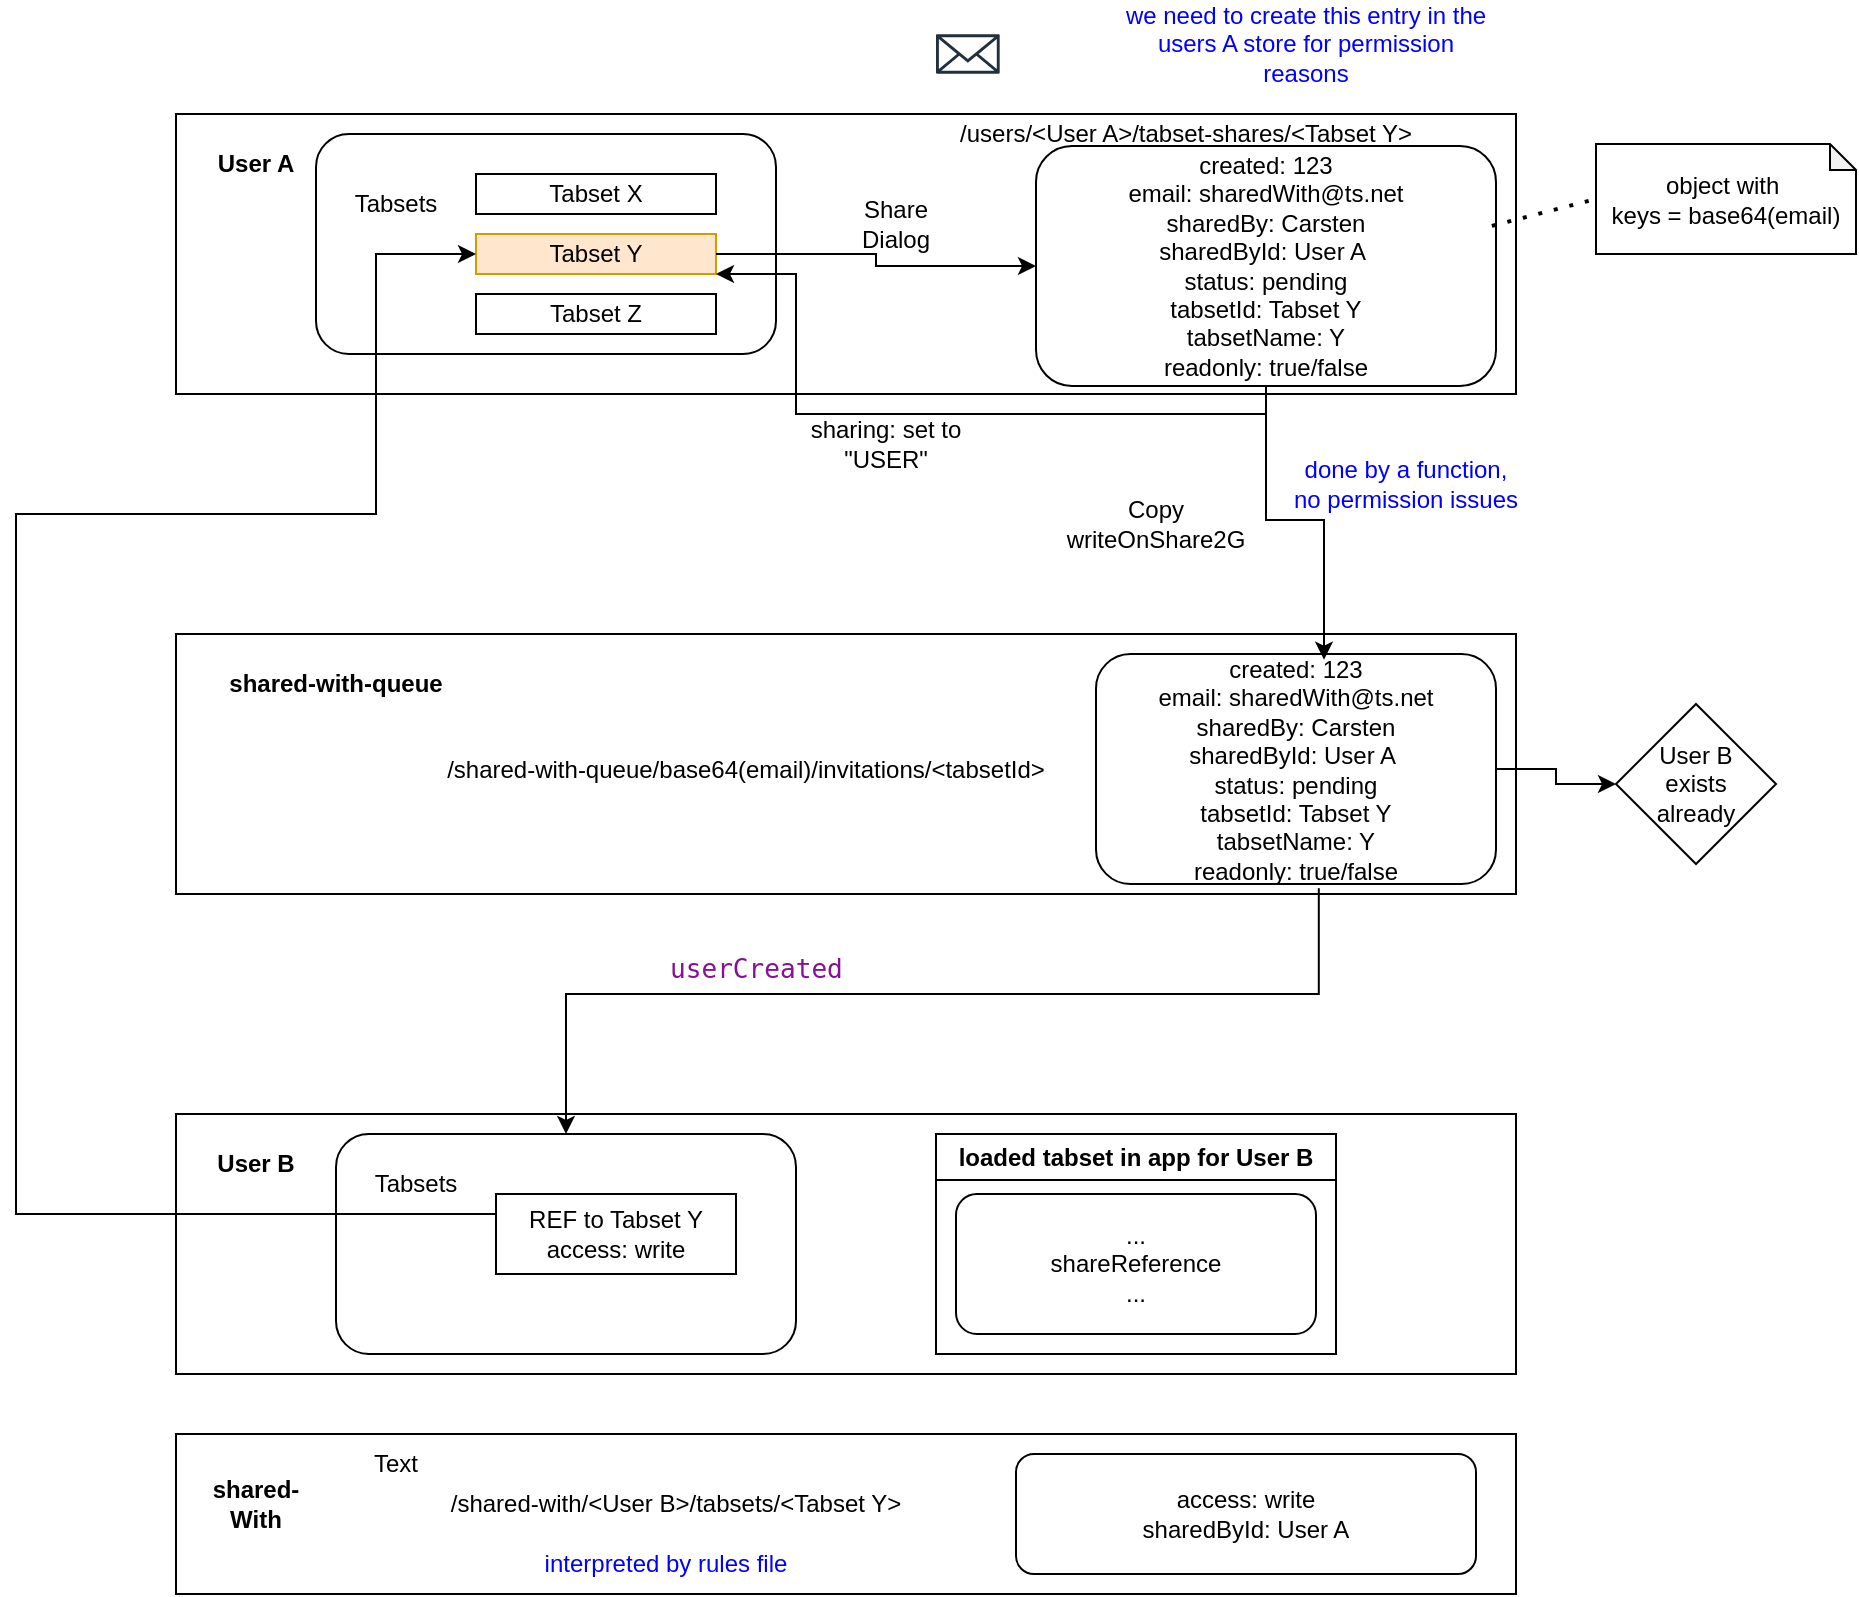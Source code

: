 <mxfile version="27.1.1">
  <diagram id="KJRLZbUMWtx5j0lMuly0" name="Page-1">
    <mxGraphModel dx="1687" dy="1126" grid="1" gridSize="10" guides="1" tooltips="1" connect="1" arrows="1" fold="1" page="1" pageScale="1" pageWidth="850" pageHeight="1100" math="0" shadow="0">
      <root>
        <mxCell id="0" />
        <mxCell id="1" parent="0" />
        <mxCell id="3" value="" style="rounded=0;whiteSpace=wrap;html=1;" parent="1" vertex="1">
          <mxGeometry x="120" y="100" width="670" height="140" as="geometry" />
        </mxCell>
        <mxCell id="4" value="&lt;b&gt;User A&lt;/b&gt;" style="text;html=1;strokeColor=none;fillColor=none;align=center;verticalAlign=middle;whiteSpace=wrap;rounded=0;" parent="1" vertex="1">
          <mxGeometry x="130" y="110" width="60" height="30" as="geometry" />
        </mxCell>
        <mxCell id="5" value="" style="rounded=1;whiteSpace=wrap;html=1;" parent="1" vertex="1">
          <mxGeometry x="190" y="110" width="230" height="110" as="geometry" />
        </mxCell>
        <mxCell id="7" value="Tabsets" style="text;html=1;strokeColor=none;fillColor=none;align=center;verticalAlign=middle;whiteSpace=wrap;rounded=0;" parent="1" vertex="1">
          <mxGeometry x="200" y="130" width="60" height="30" as="geometry" />
        </mxCell>
        <mxCell id="8" value="Tabset X" style="rounded=0;whiteSpace=wrap;html=1;" parent="1" vertex="1">
          <mxGeometry x="270" y="130" width="120" height="20" as="geometry" />
        </mxCell>
        <mxCell id="9" value="Tabset Y" style="rounded=0;whiteSpace=wrap;html=1;fillColor=#ffe6cc;strokeColor=#d79b00;" parent="1" vertex="1">
          <mxGeometry x="270" y="160" width="120" height="20" as="geometry" />
        </mxCell>
        <mxCell id="10" value="Tabset Z" style="rounded=0;whiteSpace=wrap;html=1;" parent="1" vertex="1">
          <mxGeometry x="270" y="190" width="120" height="20" as="geometry" />
        </mxCell>
        <mxCell id="51" style="edgeStyle=orthogonalEdgeStyle;rounded=0;orthogonalLoop=1;jettySize=auto;html=1;exitX=0.5;exitY=1;exitDx=0;exitDy=0;" parent="1" source="18" edge="1">
          <mxGeometry relative="1" as="geometry">
            <mxPoint x="390" y="180" as="targetPoint" />
            <Array as="points">
              <mxPoint x="665" y="250" />
              <mxPoint x="430" y="250" />
              <mxPoint x="430" y="180" />
            </Array>
          </mxGeometry>
        </mxCell>
        <mxCell id="18" value="created: 123&lt;br&gt;email: sharedWith@ts.net&lt;br&gt;sharedBy: Carsten&lt;br&gt;sharedById: User A&amp;nbsp;&lt;br&gt;status: pending&lt;br&gt;tabsetId: Tabset Y&lt;br&gt;tabsetName: Y&lt;br&gt;readonly: true/false" style="rounded=1;whiteSpace=wrap;html=1;" parent="1" vertex="1">
          <mxGeometry x="550" y="116" width="230" height="120" as="geometry" />
        </mxCell>
        <mxCell id="22" value="Share&lt;br&gt;Dialog" style="text;html=1;strokeColor=none;fillColor=none;align=center;verticalAlign=middle;whiteSpace=wrap;rounded=0;" parent="1" vertex="1">
          <mxGeometry x="450" y="140" width="60" height="30" as="geometry" />
        </mxCell>
        <mxCell id="21" style="edgeStyle=orthogonalEdgeStyle;rounded=0;orthogonalLoop=1;jettySize=auto;html=1;entryX=0;entryY=0.5;entryDx=0;entryDy=0;" parent="1" source="9" target="18" edge="1">
          <mxGeometry relative="1" as="geometry">
            <mxPoint x="640" y="165" as="targetPoint" />
          </mxGeometry>
        </mxCell>
        <mxCell id="23" value="" style="sketch=0;outlineConnect=0;fontColor=#232F3E;gradientColor=none;fillColor=#232F3D;strokeColor=none;dashed=0;verticalLabelPosition=bottom;verticalAlign=top;align=center;html=1;fontSize=12;fontStyle=0;aspect=fixed;pointerEvents=1;shape=mxgraph.aws4.email_2;" parent="1" vertex="1">
          <mxGeometry x="500" y="60" width="31.84" height="20" as="geometry" />
        </mxCell>
        <mxCell id="25" value="" style="rounded=0;whiteSpace=wrap;html=1;" parent="1" vertex="1">
          <mxGeometry x="120" y="360" width="670" height="130" as="geometry" />
        </mxCell>
        <mxCell id="26" value="&lt;b&gt;shared-with-queue&lt;/b&gt;" style="text;html=1;strokeColor=none;fillColor=none;align=center;verticalAlign=middle;whiteSpace=wrap;rounded=0;" parent="1" vertex="1">
          <mxGeometry x="140" y="370" width="120" height="30" as="geometry" />
        </mxCell>
        <mxCell id="65" style="edgeStyle=orthogonalEdgeStyle;rounded=0;orthogonalLoop=1;jettySize=auto;html=1;entryX=0;entryY=0.5;entryDx=0;entryDy=0;" parent="1" source="27" target="64" edge="1">
          <mxGeometry relative="1" as="geometry" />
        </mxCell>
        <mxCell id="27" value="created: 123&lt;br style=&quot;border-color: var(--border-color);&quot;&gt;email: sharedWith@ts.net&lt;br style=&quot;border-color: var(--border-color);&quot;&gt;sharedBy: Carsten&lt;br style=&quot;border-color: var(--border-color);&quot;&gt;sharedById: User A&amp;nbsp;&lt;br style=&quot;border-color: var(--border-color);&quot;&gt;status: pending&lt;br style=&quot;border-color: var(--border-color);&quot;&gt;tabsetId: Tabset Y&lt;br&gt;tabsetName: Y&lt;br&gt;readonly: true/false" style="rounded=1;whiteSpace=wrap;html=1;" parent="1" vertex="1">
          <mxGeometry x="580" y="370" width="200" height="115" as="geometry" />
        </mxCell>
        <mxCell id="30" style="edgeStyle=orthogonalEdgeStyle;rounded=0;orthogonalLoop=1;jettySize=auto;html=1;entryX=0.57;entryY=0.025;entryDx=0;entryDy=0;entryPerimeter=0;" parent="1" source="18" target="27" edge="1">
          <mxGeometry relative="1" as="geometry">
            <mxPoint x="700" y="210" as="sourcePoint" />
            <mxPoint x="700" y="380" as="targetPoint" />
          </mxGeometry>
        </mxCell>
        <mxCell id="31" value="Copy&lt;br&gt;writeOnShare2G" style="text;html=1;strokeColor=none;fillColor=none;align=center;verticalAlign=middle;whiteSpace=wrap;rounded=0;" parent="1" vertex="1">
          <mxGeometry x="580" y="290" width="60" height="30" as="geometry" />
        </mxCell>
        <mxCell id="32" value="" style="rounded=0;whiteSpace=wrap;html=1;" parent="1" vertex="1">
          <mxGeometry x="120" y="600" width="670" height="130" as="geometry" />
        </mxCell>
        <mxCell id="33" value="&lt;b&gt;User B&lt;br&gt;&lt;/b&gt;" style="text;html=1;strokeColor=none;fillColor=none;align=center;verticalAlign=middle;whiteSpace=wrap;rounded=0;" parent="1" vertex="1">
          <mxGeometry x="130" y="610" width="60" height="30" as="geometry" />
        </mxCell>
        <mxCell id="34" value="" style="rounded=1;whiteSpace=wrap;html=1;" parent="1" vertex="1">
          <mxGeometry x="200" y="610" width="230" height="110" as="geometry" />
        </mxCell>
        <mxCell id="35" value="Tabsets" style="text;html=1;strokeColor=none;fillColor=none;align=center;verticalAlign=middle;whiteSpace=wrap;rounded=0;" parent="1" vertex="1">
          <mxGeometry x="210" y="620" width="60" height="30" as="geometry" />
        </mxCell>
        <mxCell id="36" value="&lt;div style=&quot;background-color:#ffffff;color:#080808&quot;&gt;&lt;pre style=&quot;font-family:&#39;JetBrains Mono&#39;,monospace;font-size:9.8pt;&quot;&gt;&lt;span style=&quot;color:#871094;&quot;&gt;userCreated&lt;/span&gt;&lt;/pre&gt;&lt;/div&gt;" style="text;whiteSpace=wrap;html=1;" parent="1" vertex="1">
          <mxGeometry x="365" y="500" width="120" height="70" as="geometry" />
        </mxCell>
        <mxCell id="37" style="edgeStyle=orthogonalEdgeStyle;rounded=0;orthogonalLoop=1;jettySize=auto;html=1;exitX=0.557;exitY=1.018;exitDx=0;exitDy=0;exitPerimeter=0;entryX=0.5;entryY=0;entryDx=0;entryDy=0;" parent="1" source="27" target="34" edge="1">
          <mxGeometry relative="1" as="geometry">
            <mxPoint x="660" y="510" as="sourcePoint" />
            <mxPoint x="240" y="560" as="targetPoint" />
            <Array as="points">
              <mxPoint x="678" y="540" />
              <mxPoint x="305" y="540" />
            </Array>
          </mxGeometry>
        </mxCell>
        <mxCell id="55" style="edgeStyle=orthogonalEdgeStyle;rounded=0;orthogonalLoop=1;jettySize=auto;html=1;entryX=0;entryY=0.5;entryDx=0;entryDy=0;" parent="1" source="38" target="9" edge="1">
          <mxGeometry relative="1" as="geometry">
            <Array as="points">
              <mxPoint x="40" y="650" />
              <mxPoint x="40" y="300" />
              <mxPoint x="220" y="300" />
              <mxPoint x="220" y="170" />
            </Array>
          </mxGeometry>
        </mxCell>
        <mxCell id="38" value="REF to Tabset Y&lt;br&gt;access: write" style="rounded=0;whiteSpace=wrap;html=1;" parent="1" vertex="1">
          <mxGeometry x="280" y="640" width="120" height="40" as="geometry" />
        </mxCell>
        <mxCell id="39" value="" style="rounded=0;whiteSpace=wrap;html=1;" parent="1" vertex="1">
          <mxGeometry x="120" y="760" width="670" height="80" as="geometry" />
        </mxCell>
        <mxCell id="40" value="&lt;b&gt;shared-With&lt;/b&gt;" style="text;html=1;strokeColor=none;fillColor=none;align=center;verticalAlign=middle;whiteSpace=wrap;rounded=0;" parent="1" vertex="1">
          <mxGeometry x="130" y="780" width="60" height="30" as="geometry" />
        </mxCell>
        <mxCell id="42" value="/shared-with/&amp;lt;User B&amp;gt;/tabsets/&amp;lt;Tabset Y&amp;gt;" style="text;html=1;strokeColor=none;fillColor=none;align=center;verticalAlign=middle;whiteSpace=wrap;rounded=0;" parent="1" vertex="1">
          <mxGeometry x="190.0" y="770" width="360" height="50" as="geometry" />
        </mxCell>
        <mxCell id="46" value="&lt;font color=&quot;#0000ff&quot;&gt;we need to create this entry in the&lt;br&gt;users A store for permission&lt;br&gt;reasons&lt;/font&gt;" style="text;html=1;strokeColor=none;fillColor=none;align=center;verticalAlign=middle;whiteSpace=wrap;rounded=0;" parent="1" vertex="1">
          <mxGeometry x="570" y="50" width="230" height="30" as="geometry" />
        </mxCell>
        <mxCell id="47" value="/users/&amp;lt;User A&amp;gt;/tabset-shares/&amp;lt;Tabset Y&amp;gt;" style="text;html=1;strokeColor=none;fillColor=none;align=center;verticalAlign=middle;whiteSpace=wrap;rounded=0;" parent="1" vertex="1">
          <mxGeometry x="380" y="90" width="490" height="40" as="geometry" />
        </mxCell>
        <mxCell id="50" value="&lt;font color=&quot;#0000ff&quot;&gt;done by a function, &lt;br&gt;no permission issues&lt;/font&gt;" style="text;html=1;strokeColor=none;fillColor=none;align=center;verticalAlign=middle;whiteSpace=wrap;rounded=0;" parent="1" vertex="1">
          <mxGeometry x="620" y="270" width="230" height="30" as="geometry" />
        </mxCell>
        <mxCell id="53" value="sharing: set to &quot;USER&quot;" style="text;html=1;strokeColor=none;fillColor=none;align=center;verticalAlign=middle;whiteSpace=wrap;rounded=0;" parent="1" vertex="1">
          <mxGeometry x="420" y="250" width="110" height="30" as="geometry" />
        </mxCell>
        <mxCell id="56" value="&lt;font color=&quot;#0000ff&quot;&gt;interpreted by rules file&lt;/font&gt;" style="text;html=1;strokeColor=none;fillColor=none;align=center;verticalAlign=middle;whiteSpace=wrap;rounded=0;" parent="1" vertex="1">
          <mxGeometry x="250" y="810" width="230" height="30" as="geometry" />
        </mxCell>
        <mxCell id="58" value="access: write&lt;br&gt;sharedById: User A" style="rounded=1;whiteSpace=wrap;html=1;" parent="1" vertex="1">
          <mxGeometry x="540" y="770" width="230" height="60" as="geometry" />
        </mxCell>
        <mxCell id="59" value="loaded tabset in app for User B" style="swimlane;whiteSpace=wrap;html=1;" parent="1" vertex="1">
          <mxGeometry x="500" y="610" width="200" height="110" as="geometry" />
        </mxCell>
        <mxCell id="60" value="...&lt;br&gt;shareReference&lt;br&gt;..." style="rounded=1;whiteSpace=wrap;html=1;" parent="1" vertex="1">
          <mxGeometry x="510" y="640" width="180" height="70" as="geometry" />
        </mxCell>
        <mxCell id="61" value="Text" style="text;strokeColor=none;align=center;fillColor=none;html=1;verticalAlign=middle;whiteSpace=wrap;rounded=0;" parent="1" vertex="1">
          <mxGeometry x="200" y="760" width="60" height="30" as="geometry" />
        </mxCell>
        <mxCell id="62" value="object with&amp;nbsp;&lt;br&gt;keys = base64(email)" style="shape=note;whiteSpace=wrap;html=1;backgroundOutline=1;darkOpacity=0.05;size=13;" parent="1" vertex="1">
          <mxGeometry x="830" y="115" width="130" height="55" as="geometry" />
        </mxCell>
        <mxCell id="63" value="" style="endArrow=none;dashed=1;html=1;dashPattern=1 3;strokeWidth=2;rounded=0;entryX=0;entryY=0.5;entryDx=0;entryDy=0;entryPerimeter=0;exitX=0.991;exitY=0.333;exitDx=0;exitDy=0;exitPerimeter=0;" parent="1" source="18" target="62" edge="1">
          <mxGeometry width="50" height="50" relative="1" as="geometry">
            <mxPoint x="650" y="620" as="sourcePoint" />
            <mxPoint x="700" y="570" as="targetPoint" />
          </mxGeometry>
        </mxCell>
        <mxCell id="49" value="/shared-with-queue/base64(email)/invitations/&amp;lt;tabsetId&amp;gt;" style="text;html=1;strokeColor=none;fillColor=none;align=center;verticalAlign=middle;whiteSpace=wrap;rounded=0;" parent="1" vertex="1">
          <mxGeometry x="200" y="417.5" width="410" height="20" as="geometry" />
        </mxCell>
        <mxCell id="64" value="User B&lt;br&gt;exists&lt;br&gt;already" style="rhombus;whiteSpace=wrap;html=1;" parent="1" vertex="1">
          <mxGeometry x="840" y="395" width="80" height="80" as="geometry" />
        </mxCell>
      </root>
    </mxGraphModel>
  </diagram>
</mxfile>
